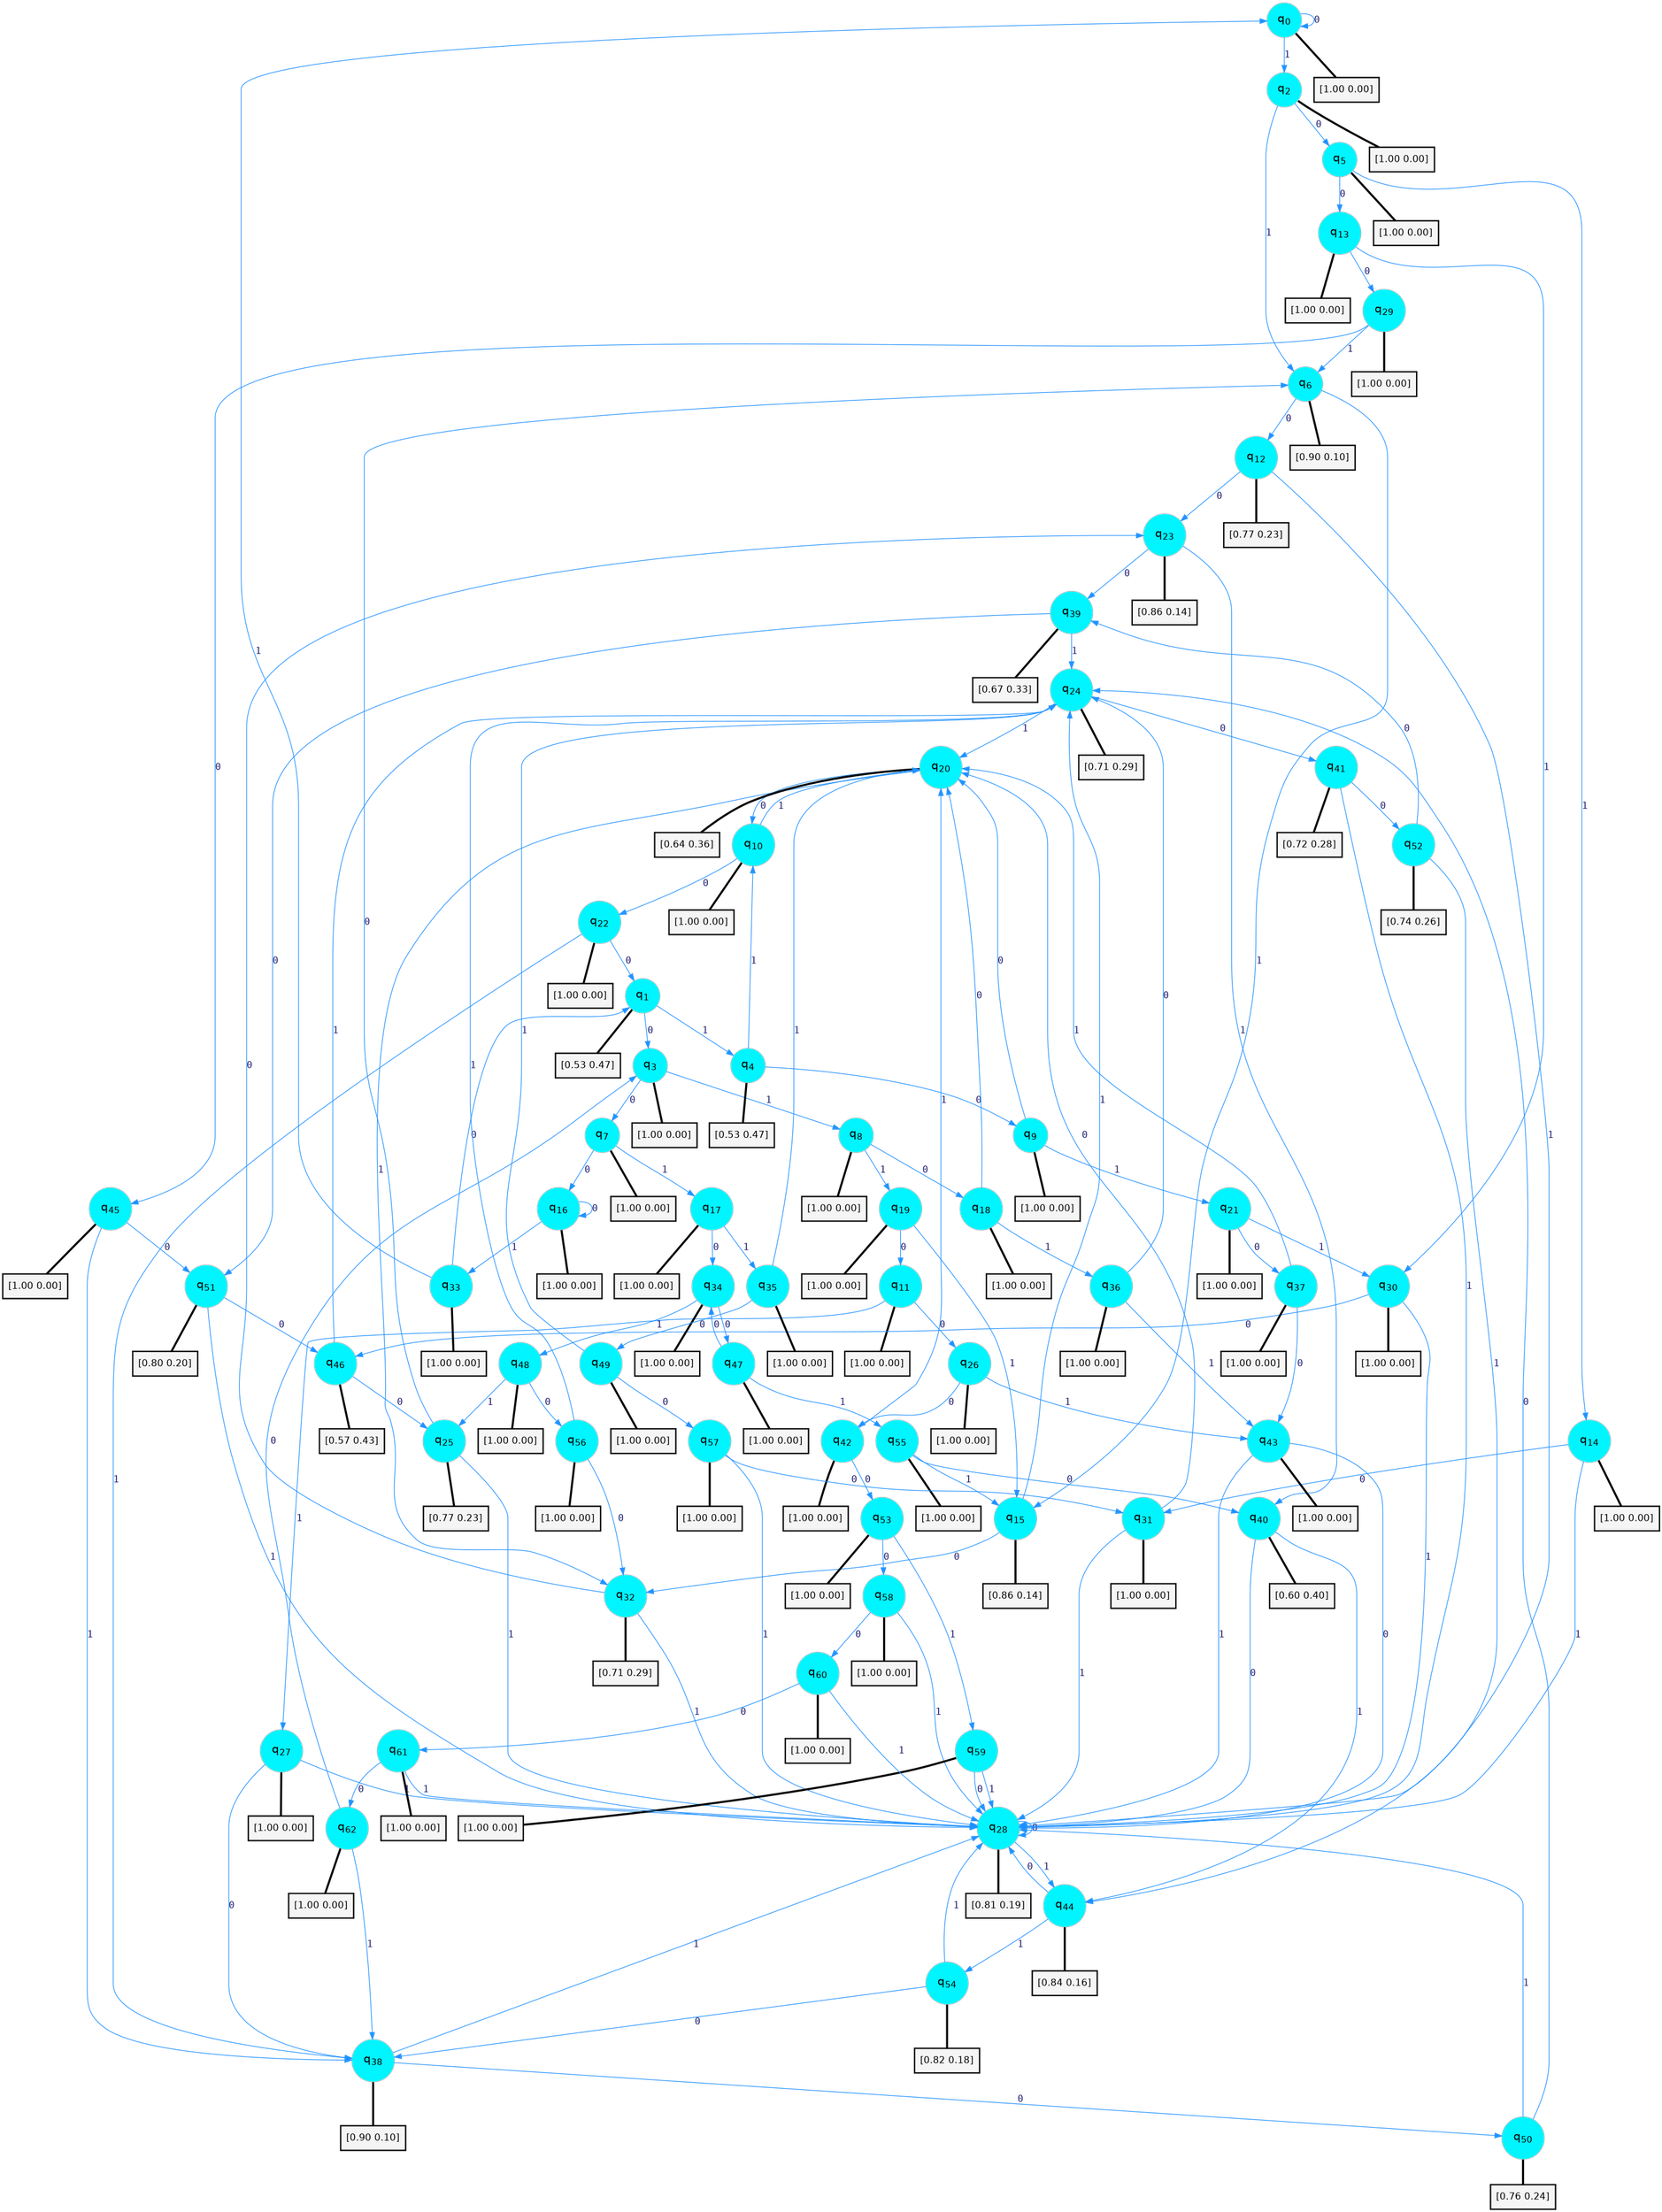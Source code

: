 digraph G {
graph [
bgcolor=transparent, dpi=300, rankdir=TD, size="40,25"];
node [
color=gray, fillcolor=turquoise1, fontcolor=black, fontname=Helvetica, fontsize=16, fontweight=bold, shape=circle, style=filled];
edge [
arrowsize=1, color=dodgerblue1, fontcolor=midnightblue, fontname=courier, fontweight=bold, penwidth=1, style=solid, weight=20];
0[label=<q<SUB>0</SUB>>];
1[label=<q<SUB>1</SUB>>];
2[label=<q<SUB>2</SUB>>];
3[label=<q<SUB>3</SUB>>];
4[label=<q<SUB>4</SUB>>];
5[label=<q<SUB>5</SUB>>];
6[label=<q<SUB>6</SUB>>];
7[label=<q<SUB>7</SUB>>];
8[label=<q<SUB>8</SUB>>];
9[label=<q<SUB>9</SUB>>];
10[label=<q<SUB>10</SUB>>];
11[label=<q<SUB>11</SUB>>];
12[label=<q<SUB>12</SUB>>];
13[label=<q<SUB>13</SUB>>];
14[label=<q<SUB>14</SUB>>];
15[label=<q<SUB>15</SUB>>];
16[label=<q<SUB>16</SUB>>];
17[label=<q<SUB>17</SUB>>];
18[label=<q<SUB>18</SUB>>];
19[label=<q<SUB>19</SUB>>];
20[label=<q<SUB>20</SUB>>];
21[label=<q<SUB>21</SUB>>];
22[label=<q<SUB>22</SUB>>];
23[label=<q<SUB>23</SUB>>];
24[label=<q<SUB>24</SUB>>];
25[label=<q<SUB>25</SUB>>];
26[label=<q<SUB>26</SUB>>];
27[label=<q<SUB>27</SUB>>];
28[label=<q<SUB>28</SUB>>];
29[label=<q<SUB>29</SUB>>];
30[label=<q<SUB>30</SUB>>];
31[label=<q<SUB>31</SUB>>];
32[label=<q<SUB>32</SUB>>];
33[label=<q<SUB>33</SUB>>];
34[label=<q<SUB>34</SUB>>];
35[label=<q<SUB>35</SUB>>];
36[label=<q<SUB>36</SUB>>];
37[label=<q<SUB>37</SUB>>];
38[label=<q<SUB>38</SUB>>];
39[label=<q<SUB>39</SUB>>];
40[label=<q<SUB>40</SUB>>];
41[label=<q<SUB>41</SUB>>];
42[label=<q<SUB>42</SUB>>];
43[label=<q<SUB>43</SUB>>];
44[label=<q<SUB>44</SUB>>];
45[label=<q<SUB>45</SUB>>];
46[label=<q<SUB>46</SUB>>];
47[label=<q<SUB>47</SUB>>];
48[label=<q<SUB>48</SUB>>];
49[label=<q<SUB>49</SUB>>];
50[label=<q<SUB>50</SUB>>];
51[label=<q<SUB>51</SUB>>];
52[label=<q<SUB>52</SUB>>];
53[label=<q<SUB>53</SUB>>];
54[label=<q<SUB>54</SUB>>];
55[label=<q<SUB>55</SUB>>];
56[label=<q<SUB>56</SUB>>];
57[label=<q<SUB>57</SUB>>];
58[label=<q<SUB>58</SUB>>];
59[label=<q<SUB>59</SUB>>];
60[label=<q<SUB>60</SUB>>];
61[label=<q<SUB>61</SUB>>];
62[label=<q<SUB>62</SUB>>];
63[label="[1.00 0.00]", shape=box,fontcolor=black, fontname=Helvetica, fontsize=14, penwidth=2, fillcolor=whitesmoke,color=black];
64[label="[0.53 0.47]", shape=box,fontcolor=black, fontname=Helvetica, fontsize=14, penwidth=2, fillcolor=whitesmoke,color=black];
65[label="[1.00 0.00]", shape=box,fontcolor=black, fontname=Helvetica, fontsize=14, penwidth=2, fillcolor=whitesmoke,color=black];
66[label="[1.00 0.00]", shape=box,fontcolor=black, fontname=Helvetica, fontsize=14, penwidth=2, fillcolor=whitesmoke,color=black];
67[label="[0.53 0.47]", shape=box,fontcolor=black, fontname=Helvetica, fontsize=14, penwidth=2, fillcolor=whitesmoke,color=black];
68[label="[1.00 0.00]", shape=box,fontcolor=black, fontname=Helvetica, fontsize=14, penwidth=2, fillcolor=whitesmoke,color=black];
69[label="[0.90 0.10]", shape=box,fontcolor=black, fontname=Helvetica, fontsize=14, penwidth=2, fillcolor=whitesmoke,color=black];
70[label="[1.00 0.00]", shape=box,fontcolor=black, fontname=Helvetica, fontsize=14, penwidth=2, fillcolor=whitesmoke,color=black];
71[label="[1.00 0.00]", shape=box,fontcolor=black, fontname=Helvetica, fontsize=14, penwidth=2, fillcolor=whitesmoke,color=black];
72[label="[1.00 0.00]", shape=box,fontcolor=black, fontname=Helvetica, fontsize=14, penwidth=2, fillcolor=whitesmoke,color=black];
73[label="[1.00 0.00]", shape=box,fontcolor=black, fontname=Helvetica, fontsize=14, penwidth=2, fillcolor=whitesmoke,color=black];
74[label="[1.00 0.00]", shape=box,fontcolor=black, fontname=Helvetica, fontsize=14, penwidth=2, fillcolor=whitesmoke,color=black];
75[label="[0.77 0.23]", shape=box,fontcolor=black, fontname=Helvetica, fontsize=14, penwidth=2, fillcolor=whitesmoke,color=black];
76[label="[1.00 0.00]", shape=box,fontcolor=black, fontname=Helvetica, fontsize=14, penwidth=2, fillcolor=whitesmoke,color=black];
77[label="[1.00 0.00]", shape=box,fontcolor=black, fontname=Helvetica, fontsize=14, penwidth=2, fillcolor=whitesmoke,color=black];
78[label="[0.86 0.14]", shape=box,fontcolor=black, fontname=Helvetica, fontsize=14, penwidth=2, fillcolor=whitesmoke,color=black];
79[label="[1.00 0.00]", shape=box,fontcolor=black, fontname=Helvetica, fontsize=14, penwidth=2, fillcolor=whitesmoke,color=black];
80[label="[1.00 0.00]", shape=box,fontcolor=black, fontname=Helvetica, fontsize=14, penwidth=2, fillcolor=whitesmoke,color=black];
81[label="[1.00 0.00]", shape=box,fontcolor=black, fontname=Helvetica, fontsize=14, penwidth=2, fillcolor=whitesmoke,color=black];
82[label="[1.00 0.00]", shape=box,fontcolor=black, fontname=Helvetica, fontsize=14, penwidth=2, fillcolor=whitesmoke,color=black];
83[label="[0.64 0.36]", shape=box,fontcolor=black, fontname=Helvetica, fontsize=14, penwidth=2, fillcolor=whitesmoke,color=black];
84[label="[1.00 0.00]", shape=box,fontcolor=black, fontname=Helvetica, fontsize=14, penwidth=2, fillcolor=whitesmoke,color=black];
85[label="[1.00 0.00]", shape=box,fontcolor=black, fontname=Helvetica, fontsize=14, penwidth=2, fillcolor=whitesmoke,color=black];
86[label="[0.86 0.14]", shape=box,fontcolor=black, fontname=Helvetica, fontsize=14, penwidth=2, fillcolor=whitesmoke,color=black];
87[label="[0.71 0.29]", shape=box,fontcolor=black, fontname=Helvetica, fontsize=14, penwidth=2, fillcolor=whitesmoke,color=black];
88[label="[0.77 0.23]", shape=box,fontcolor=black, fontname=Helvetica, fontsize=14, penwidth=2, fillcolor=whitesmoke,color=black];
89[label="[1.00 0.00]", shape=box,fontcolor=black, fontname=Helvetica, fontsize=14, penwidth=2, fillcolor=whitesmoke,color=black];
90[label="[1.00 0.00]", shape=box,fontcolor=black, fontname=Helvetica, fontsize=14, penwidth=2, fillcolor=whitesmoke,color=black];
91[label="[0.81 0.19]", shape=box,fontcolor=black, fontname=Helvetica, fontsize=14, penwidth=2, fillcolor=whitesmoke,color=black];
92[label="[1.00 0.00]", shape=box,fontcolor=black, fontname=Helvetica, fontsize=14, penwidth=2, fillcolor=whitesmoke,color=black];
93[label="[1.00 0.00]", shape=box,fontcolor=black, fontname=Helvetica, fontsize=14, penwidth=2, fillcolor=whitesmoke,color=black];
94[label="[1.00 0.00]", shape=box,fontcolor=black, fontname=Helvetica, fontsize=14, penwidth=2, fillcolor=whitesmoke,color=black];
95[label="[0.71 0.29]", shape=box,fontcolor=black, fontname=Helvetica, fontsize=14, penwidth=2, fillcolor=whitesmoke,color=black];
96[label="[1.00 0.00]", shape=box,fontcolor=black, fontname=Helvetica, fontsize=14, penwidth=2, fillcolor=whitesmoke,color=black];
97[label="[1.00 0.00]", shape=box,fontcolor=black, fontname=Helvetica, fontsize=14, penwidth=2, fillcolor=whitesmoke,color=black];
98[label="[1.00 0.00]", shape=box,fontcolor=black, fontname=Helvetica, fontsize=14, penwidth=2, fillcolor=whitesmoke,color=black];
99[label="[1.00 0.00]", shape=box,fontcolor=black, fontname=Helvetica, fontsize=14, penwidth=2, fillcolor=whitesmoke,color=black];
100[label="[1.00 0.00]", shape=box,fontcolor=black, fontname=Helvetica, fontsize=14, penwidth=2, fillcolor=whitesmoke,color=black];
101[label="[0.90 0.10]", shape=box,fontcolor=black, fontname=Helvetica, fontsize=14, penwidth=2, fillcolor=whitesmoke,color=black];
102[label="[0.67 0.33]", shape=box,fontcolor=black, fontname=Helvetica, fontsize=14, penwidth=2, fillcolor=whitesmoke,color=black];
103[label="[0.60 0.40]", shape=box,fontcolor=black, fontname=Helvetica, fontsize=14, penwidth=2, fillcolor=whitesmoke,color=black];
104[label="[0.72 0.28]", shape=box,fontcolor=black, fontname=Helvetica, fontsize=14, penwidth=2, fillcolor=whitesmoke,color=black];
105[label="[1.00 0.00]", shape=box,fontcolor=black, fontname=Helvetica, fontsize=14, penwidth=2, fillcolor=whitesmoke,color=black];
106[label="[1.00 0.00]", shape=box,fontcolor=black, fontname=Helvetica, fontsize=14, penwidth=2, fillcolor=whitesmoke,color=black];
107[label="[0.84 0.16]", shape=box,fontcolor=black, fontname=Helvetica, fontsize=14, penwidth=2, fillcolor=whitesmoke,color=black];
108[label="[1.00 0.00]", shape=box,fontcolor=black, fontname=Helvetica, fontsize=14, penwidth=2, fillcolor=whitesmoke,color=black];
109[label="[0.57 0.43]", shape=box,fontcolor=black, fontname=Helvetica, fontsize=14, penwidth=2, fillcolor=whitesmoke,color=black];
110[label="[1.00 0.00]", shape=box,fontcolor=black, fontname=Helvetica, fontsize=14, penwidth=2, fillcolor=whitesmoke,color=black];
111[label="[1.00 0.00]", shape=box,fontcolor=black, fontname=Helvetica, fontsize=14, penwidth=2, fillcolor=whitesmoke,color=black];
112[label="[1.00 0.00]", shape=box,fontcolor=black, fontname=Helvetica, fontsize=14, penwidth=2, fillcolor=whitesmoke,color=black];
113[label="[0.76 0.24]", shape=box,fontcolor=black, fontname=Helvetica, fontsize=14, penwidth=2, fillcolor=whitesmoke,color=black];
114[label="[0.80 0.20]", shape=box,fontcolor=black, fontname=Helvetica, fontsize=14, penwidth=2, fillcolor=whitesmoke,color=black];
115[label="[0.74 0.26]", shape=box,fontcolor=black, fontname=Helvetica, fontsize=14, penwidth=2, fillcolor=whitesmoke,color=black];
116[label="[1.00 0.00]", shape=box,fontcolor=black, fontname=Helvetica, fontsize=14, penwidth=2, fillcolor=whitesmoke,color=black];
117[label="[0.82 0.18]", shape=box,fontcolor=black, fontname=Helvetica, fontsize=14, penwidth=2, fillcolor=whitesmoke,color=black];
118[label="[1.00 0.00]", shape=box,fontcolor=black, fontname=Helvetica, fontsize=14, penwidth=2, fillcolor=whitesmoke,color=black];
119[label="[1.00 0.00]", shape=box,fontcolor=black, fontname=Helvetica, fontsize=14, penwidth=2, fillcolor=whitesmoke,color=black];
120[label="[1.00 0.00]", shape=box,fontcolor=black, fontname=Helvetica, fontsize=14, penwidth=2, fillcolor=whitesmoke,color=black];
121[label="[1.00 0.00]", shape=box,fontcolor=black, fontname=Helvetica, fontsize=14, penwidth=2, fillcolor=whitesmoke,color=black];
122[label="[1.00 0.00]", shape=box,fontcolor=black, fontname=Helvetica, fontsize=14, penwidth=2, fillcolor=whitesmoke,color=black];
123[label="[1.00 0.00]", shape=box,fontcolor=black, fontname=Helvetica, fontsize=14, penwidth=2, fillcolor=whitesmoke,color=black];
124[label="[1.00 0.00]", shape=box,fontcolor=black, fontname=Helvetica, fontsize=14, penwidth=2, fillcolor=whitesmoke,color=black];
125[label="[1.00 0.00]", shape=box,fontcolor=black, fontname=Helvetica, fontsize=14, penwidth=2, fillcolor=whitesmoke,color=black];
0->0 [label=0];
0->2 [label=1];
0->63 [arrowhead=none, penwidth=3,color=black];
1->3 [label=0];
1->4 [label=1];
1->64 [arrowhead=none, penwidth=3,color=black];
2->5 [label=0];
2->6 [label=1];
2->65 [arrowhead=none, penwidth=3,color=black];
3->7 [label=0];
3->8 [label=1];
3->66 [arrowhead=none, penwidth=3,color=black];
4->9 [label=0];
4->10 [label=1];
4->67 [arrowhead=none, penwidth=3,color=black];
5->13 [label=0];
5->14 [label=1];
5->68 [arrowhead=none, penwidth=3,color=black];
6->12 [label=0];
6->15 [label=1];
6->69 [arrowhead=none, penwidth=3,color=black];
7->16 [label=0];
7->17 [label=1];
7->70 [arrowhead=none, penwidth=3,color=black];
8->18 [label=0];
8->19 [label=1];
8->71 [arrowhead=none, penwidth=3,color=black];
9->20 [label=0];
9->21 [label=1];
9->72 [arrowhead=none, penwidth=3,color=black];
10->22 [label=0];
10->20 [label=1];
10->73 [arrowhead=none, penwidth=3,color=black];
11->26 [label=0];
11->27 [label=1];
11->74 [arrowhead=none, penwidth=3,color=black];
12->23 [label=0];
12->28 [label=1];
12->75 [arrowhead=none, penwidth=3,color=black];
13->29 [label=0];
13->30 [label=1];
13->76 [arrowhead=none, penwidth=3,color=black];
14->31 [label=0];
14->28 [label=1];
14->77 [arrowhead=none, penwidth=3,color=black];
15->32 [label=0];
15->24 [label=1];
15->78 [arrowhead=none, penwidth=3,color=black];
16->16 [label=0];
16->33 [label=1];
16->79 [arrowhead=none, penwidth=3,color=black];
17->34 [label=0];
17->35 [label=1];
17->80 [arrowhead=none, penwidth=3,color=black];
18->20 [label=0];
18->36 [label=1];
18->81 [arrowhead=none, penwidth=3,color=black];
19->11 [label=0];
19->15 [label=1];
19->82 [arrowhead=none, penwidth=3,color=black];
20->10 [label=0];
20->32 [label=1];
20->83 [arrowhead=none, penwidth=3,color=black];
21->37 [label=0];
21->30 [label=1];
21->84 [arrowhead=none, penwidth=3,color=black];
22->1 [label=0];
22->38 [label=1];
22->85 [arrowhead=none, penwidth=3,color=black];
23->39 [label=0];
23->40 [label=1];
23->86 [arrowhead=none, penwidth=3,color=black];
24->41 [label=0];
24->20 [label=1];
24->87 [arrowhead=none, penwidth=3,color=black];
25->6 [label=0];
25->28 [label=1];
25->88 [arrowhead=none, penwidth=3,color=black];
26->42 [label=0];
26->43 [label=1];
26->89 [arrowhead=none, penwidth=3,color=black];
27->38 [label=0];
27->28 [label=1];
27->90 [arrowhead=none, penwidth=3,color=black];
28->28 [label=0];
28->44 [label=1];
28->91 [arrowhead=none, penwidth=3,color=black];
29->45 [label=0];
29->6 [label=1];
29->92 [arrowhead=none, penwidth=3,color=black];
30->46 [label=0];
30->28 [label=1];
30->93 [arrowhead=none, penwidth=3,color=black];
31->20 [label=0];
31->28 [label=1];
31->94 [arrowhead=none, penwidth=3,color=black];
32->23 [label=0];
32->28 [label=1];
32->95 [arrowhead=none, penwidth=3,color=black];
33->1 [label=0];
33->0 [label=1];
33->96 [arrowhead=none, penwidth=3,color=black];
34->47 [label=0];
34->48 [label=1];
34->97 [arrowhead=none, penwidth=3,color=black];
35->49 [label=0];
35->20 [label=1];
35->98 [arrowhead=none, penwidth=3,color=black];
36->24 [label=0];
36->43 [label=1];
36->99 [arrowhead=none, penwidth=3,color=black];
37->43 [label=0];
37->20 [label=1];
37->100 [arrowhead=none, penwidth=3,color=black];
38->50 [label=0];
38->28 [label=1];
38->101 [arrowhead=none, penwidth=3,color=black];
39->51 [label=0];
39->24 [label=1];
39->102 [arrowhead=none, penwidth=3,color=black];
40->28 [label=0];
40->44 [label=1];
40->103 [arrowhead=none, penwidth=3,color=black];
41->52 [label=0];
41->28 [label=1];
41->104 [arrowhead=none, penwidth=3,color=black];
42->53 [label=0];
42->20 [label=1];
42->105 [arrowhead=none, penwidth=3,color=black];
43->28 [label=0];
43->28 [label=1];
43->106 [arrowhead=none, penwidth=3,color=black];
44->28 [label=0];
44->54 [label=1];
44->107 [arrowhead=none, penwidth=3,color=black];
45->51 [label=0];
45->38 [label=1];
45->108 [arrowhead=none, penwidth=3,color=black];
46->25 [label=0];
46->24 [label=1];
46->109 [arrowhead=none, penwidth=3,color=black];
47->34 [label=0];
47->55 [label=1];
47->110 [arrowhead=none, penwidth=3,color=black];
48->56 [label=0];
48->25 [label=1];
48->111 [arrowhead=none, penwidth=3,color=black];
49->57 [label=0];
49->24 [label=1];
49->112 [arrowhead=none, penwidth=3,color=black];
50->24 [label=0];
50->28 [label=1];
50->113 [arrowhead=none, penwidth=3,color=black];
51->46 [label=0];
51->28 [label=1];
51->114 [arrowhead=none, penwidth=3,color=black];
52->39 [label=0];
52->44 [label=1];
52->115 [arrowhead=none, penwidth=3,color=black];
53->58 [label=0];
53->59 [label=1];
53->116 [arrowhead=none, penwidth=3,color=black];
54->38 [label=0];
54->28 [label=1];
54->117 [arrowhead=none, penwidth=3,color=black];
55->40 [label=0];
55->15 [label=1];
55->118 [arrowhead=none, penwidth=3,color=black];
56->32 [label=0];
56->24 [label=1];
56->119 [arrowhead=none, penwidth=3,color=black];
57->31 [label=0];
57->28 [label=1];
57->120 [arrowhead=none, penwidth=3,color=black];
58->60 [label=0];
58->28 [label=1];
58->121 [arrowhead=none, penwidth=3,color=black];
59->28 [label=0];
59->28 [label=1];
59->122 [arrowhead=none, penwidth=3,color=black];
60->61 [label=0];
60->28 [label=1];
60->123 [arrowhead=none, penwidth=3,color=black];
61->62 [label=0];
61->28 [label=1];
61->124 [arrowhead=none, penwidth=3,color=black];
62->3 [label=0];
62->38 [label=1];
62->125 [arrowhead=none, penwidth=3,color=black];
}
